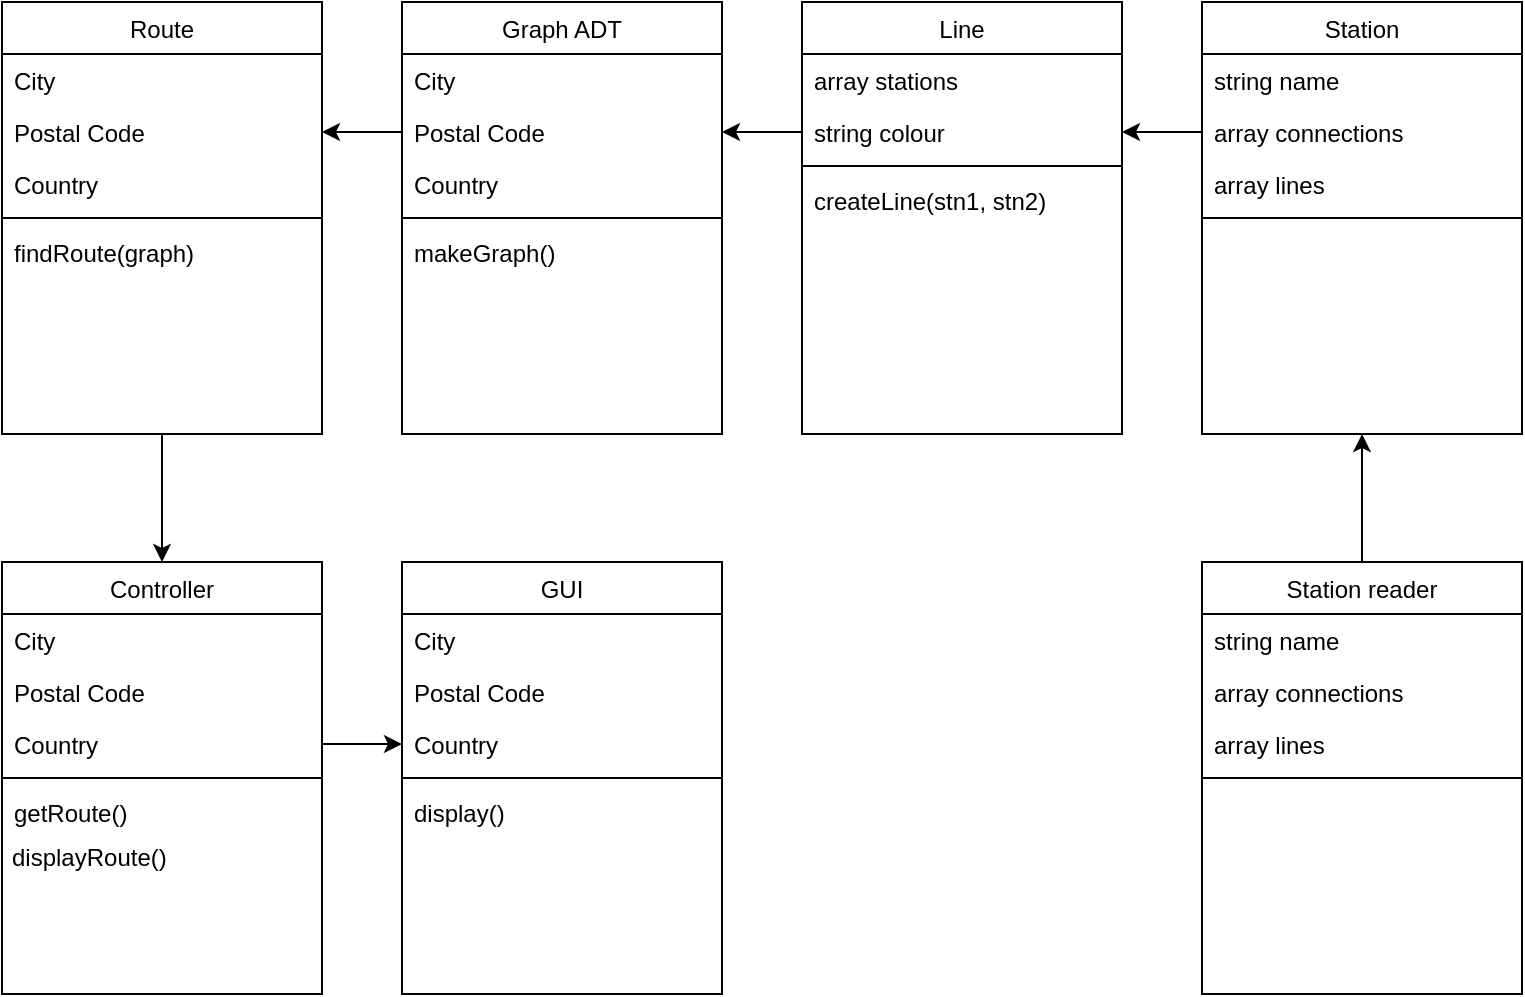 <mxfile version="14.1.8" type="device"><diagram id="C5RBs43oDa-KdzZeNtuy" name="Page-1"><mxGraphModel dx="1422" dy="862" grid="1" gridSize="10" guides="1" tooltips="1" connect="1" arrows="1" fold="1" page="1" pageScale="1" pageWidth="827" pageHeight="1169" math="0" shadow="0"><root><mxCell id="WIyWlLk6GJQsqaUBKTNV-0"/><mxCell id="WIyWlLk6GJQsqaUBKTNV-1" parent="WIyWlLk6GJQsqaUBKTNV-0"/><mxCell id="4SC2Tk2mG6LgWdHlzFk9-49" style="edgeStyle=orthogonalEdgeStyle;rounded=0;orthogonalLoop=1;jettySize=auto;html=1;exitX=0.5;exitY=1;exitDx=0;exitDy=0;entryX=0.5;entryY=0;entryDx=0;entryDy=0;" parent="WIyWlLk6GJQsqaUBKTNV-1" source="zkfFHV4jXpPFQw0GAbJ--17" target="4SC2Tk2mG6LgWdHlzFk9-18" edge="1"><mxGeometry relative="1" as="geometry"/></mxCell><mxCell id="zkfFHV4jXpPFQw0GAbJ--17" value="Route" style="swimlane;fontStyle=0;align=center;verticalAlign=top;childLayout=stackLayout;horizontal=1;startSize=26;horizontalStack=0;resizeParent=1;resizeLast=0;collapsible=1;marginBottom=0;rounded=0;shadow=0;strokeWidth=1;" parent="WIyWlLk6GJQsqaUBKTNV-1" vertex="1"><mxGeometry x="40" y="40" width="160" height="216" as="geometry"><mxRectangle x="550" y="140" width="160" height="26" as="alternateBounds"/></mxGeometry></mxCell><mxCell id="zkfFHV4jXpPFQw0GAbJ--19" value="City" style="text;align=left;verticalAlign=top;spacingLeft=4;spacingRight=4;overflow=hidden;rotatable=0;points=[[0,0.5],[1,0.5]];portConstraint=eastwest;rounded=0;shadow=0;html=0;" parent="zkfFHV4jXpPFQw0GAbJ--17" vertex="1"><mxGeometry y="26" width="160" height="26" as="geometry"/></mxCell><mxCell id="zkfFHV4jXpPFQw0GAbJ--21" value="Postal Code" style="text;align=left;verticalAlign=top;spacingLeft=4;spacingRight=4;overflow=hidden;rotatable=0;points=[[0,0.5],[1,0.5]];portConstraint=eastwest;rounded=0;shadow=0;html=0;" parent="zkfFHV4jXpPFQw0GAbJ--17" vertex="1"><mxGeometry y="52" width="160" height="26" as="geometry"/></mxCell><mxCell id="zkfFHV4jXpPFQw0GAbJ--22" value="Country" style="text;align=left;verticalAlign=top;spacingLeft=4;spacingRight=4;overflow=hidden;rotatable=0;points=[[0,0.5],[1,0.5]];portConstraint=eastwest;rounded=0;shadow=0;html=0;" parent="zkfFHV4jXpPFQw0GAbJ--17" vertex="1"><mxGeometry y="78" width="160" height="26" as="geometry"/></mxCell><mxCell id="zkfFHV4jXpPFQw0GAbJ--23" value="" style="line;html=1;strokeWidth=1;align=left;verticalAlign=middle;spacingTop=-1;spacingLeft=3;spacingRight=3;rotatable=0;labelPosition=right;points=[];portConstraint=eastwest;" parent="zkfFHV4jXpPFQw0GAbJ--17" vertex="1"><mxGeometry y="104" width="160" height="8" as="geometry"/></mxCell><mxCell id="zkfFHV4jXpPFQw0GAbJ--24" value="findRoute(graph)" style="text;align=left;verticalAlign=top;spacingLeft=4;spacingRight=4;overflow=hidden;rotatable=0;points=[[0,0.5],[1,0.5]];portConstraint=eastwest;" parent="zkfFHV4jXpPFQw0GAbJ--17" vertex="1"><mxGeometry y="112" width="160" height="26" as="geometry"/></mxCell><mxCell id="4SC2Tk2mG6LgWdHlzFk9-11" value="Station" style="swimlane;fontStyle=0;align=center;verticalAlign=top;childLayout=stackLayout;horizontal=1;startSize=26;horizontalStack=0;resizeParent=1;resizeLast=0;collapsible=1;marginBottom=0;rounded=0;shadow=0;strokeWidth=1;" parent="WIyWlLk6GJQsqaUBKTNV-1" vertex="1"><mxGeometry x="640" y="40" width="160" height="216" as="geometry"><mxRectangle x="550" y="140" width="160" height="26" as="alternateBounds"/></mxGeometry></mxCell><mxCell id="4SC2Tk2mG6LgWdHlzFk9-12" value="string name" style="text;align=left;verticalAlign=top;spacingLeft=4;spacingRight=4;overflow=hidden;rotatable=0;points=[[0,0.5],[1,0.5]];portConstraint=eastwest;rounded=0;shadow=0;html=0;" parent="4SC2Tk2mG6LgWdHlzFk9-11" vertex="1"><mxGeometry y="26" width="160" height="26" as="geometry"/></mxCell><mxCell id="4SC2Tk2mG6LgWdHlzFk9-13" value="array connections" style="text;align=left;verticalAlign=top;spacingLeft=4;spacingRight=4;overflow=hidden;rotatable=0;points=[[0,0.5],[1,0.5]];portConstraint=eastwest;rounded=0;shadow=0;html=0;" parent="4SC2Tk2mG6LgWdHlzFk9-11" vertex="1"><mxGeometry y="52" width="160" height="26" as="geometry"/></mxCell><mxCell id="4SC2Tk2mG6LgWdHlzFk9-14" value="array lines" style="text;align=left;verticalAlign=top;spacingLeft=4;spacingRight=4;overflow=hidden;rotatable=0;points=[[0,0.5],[1,0.5]];portConstraint=eastwest;rounded=0;shadow=0;html=0;" parent="4SC2Tk2mG6LgWdHlzFk9-11" vertex="1"><mxGeometry y="78" width="160" height="26" as="geometry"/></mxCell><mxCell id="4SC2Tk2mG6LgWdHlzFk9-15" value="" style="line;html=1;strokeWidth=1;align=left;verticalAlign=middle;spacingTop=-1;spacingLeft=3;spacingRight=3;rotatable=0;labelPosition=right;points=[];portConstraint=eastwest;" parent="4SC2Tk2mG6LgWdHlzFk9-11" vertex="1"><mxGeometry y="104" width="160" height="8" as="geometry"/></mxCell><mxCell id="4SC2Tk2mG6LgWdHlzFk9-18" value="Controller" style="swimlane;fontStyle=0;align=center;verticalAlign=top;childLayout=stackLayout;horizontal=1;startSize=26;horizontalStack=0;resizeParent=1;resizeLast=0;collapsible=1;marginBottom=0;rounded=0;shadow=0;strokeWidth=1;" parent="WIyWlLk6GJQsqaUBKTNV-1" vertex="1"><mxGeometry x="40" y="320" width="160" height="216" as="geometry"><mxRectangle x="550" y="140" width="160" height="26" as="alternateBounds"/></mxGeometry></mxCell><mxCell id="4SC2Tk2mG6LgWdHlzFk9-19" value="City" style="text;align=left;verticalAlign=top;spacingLeft=4;spacingRight=4;overflow=hidden;rotatable=0;points=[[0,0.5],[1,0.5]];portConstraint=eastwest;rounded=0;shadow=0;html=0;" parent="4SC2Tk2mG6LgWdHlzFk9-18" vertex="1"><mxGeometry y="26" width="160" height="26" as="geometry"/></mxCell><mxCell id="4SC2Tk2mG6LgWdHlzFk9-20" value="Postal Code" style="text;align=left;verticalAlign=top;spacingLeft=4;spacingRight=4;overflow=hidden;rotatable=0;points=[[0,0.5],[1,0.5]];portConstraint=eastwest;rounded=0;shadow=0;html=0;" parent="4SC2Tk2mG6LgWdHlzFk9-18" vertex="1"><mxGeometry y="52" width="160" height="26" as="geometry"/></mxCell><mxCell id="4SC2Tk2mG6LgWdHlzFk9-21" value="Country" style="text;align=left;verticalAlign=top;spacingLeft=4;spacingRight=4;overflow=hidden;rotatable=0;points=[[0,0.5],[1,0.5]];portConstraint=eastwest;rounded=0;shadow=0;html=0;" parent="4SC2Tk2mG6LgWdHlzFk9-18" vertex="1"><mxGeometry y="78" width="160" height="26" as="geometry"/></mxCell><mxCell id="4SC2Tk2mG6LgWdHlzFk9-22" value="" style="line;html=1;strokeWidth=1;align=left;verticalAlign=middle;spacingTop=-1;spacingLeft=3;spacingRight=3;rotatable=0;labelPosition=right;points=[];portConstraint=eastwest;" parent="4SC2Tk2mG6LgWdHlzFk9-18" vertex="1"><mxGeometry y="104" width="160" height="8" as="geometry"/></mxCell><mxCell id="4SC2Tk2mG6LgWdHlzFk9-23" value="getRoute()" style="text;align=left;verticalAlign=top;spacingLeft=4;spacingRight=4;overflow=hidden;rotatable=0;points=[[0,0.5],[1,0.5]];portConstraint=eastwest;" parent="4SC2Tk2mG6LgWdHlzFk9-18" vertex="1"><mxGeometry y="112" width="160" height="26" as="geometry"/></mxCell><mxCell id="4SC2Tk2mG6LgWdHlzFk9-52" value="&lt;div&gt;&lt;span&gt;displayRoute()&lt;/span&gt;&lt;/div&gt;" style="text;html=1;strokeColor=none;fillColor=none;align=left;verticalAlign=middle;whiteSpace=wrap;rounded=0;spacing=5;" parent="4SC2Tk2mG6LgWdHlzFk9-18" vertex="1"><mxGeometry y="138" width="160" height="20" as="geometry"/></mxCell><mxCell id="4SC2Tk2mG6LgWdHlzFk9-25" value="GUI" style="swimlane;fontStyle=0;align=center;verticalAlign=top;childLayout=stackLayout;horizontal=1;startSize=26;horizontalStack=0;resizeParent=1;resizeLast=0;collapsible=1;marginBottom=0;rounded=0;shadow=0;strokeWidth=1;" parent="WIyWlLk6GJQsqaUBKTNV-1" vertex="1"><mxGeometry x="240" y="320" width="160" height="216" as="geometry"><mxRectangle x="550" y="140" width="160" height="26" as="alternateBounds"/></mxGeometry></mxCell><mxCell id="4SC2Tk2mG6LgWdHlzFk9-26" value="City" style="text;align=left;verticalAlign=top;spacingLeft=4;spacingRight=4;overflow=hidden;rotatable=0;points=[[0,0.5],[1,0.5]];portConstraint=eastwest;rounded=0;shadow=0;html=0;" parent="4SC2Tk2mG6LgWdHlzFk9-25" vertex="1"><mxGeometry y="26" width="160" height="26" as="geometry"/></mxCell><mxCell id="4SC2Tk2mG6LgWdHlzFk9-27" value="Postal Code" style="text;align=left;verticalAlign=top;spacingLeft=4;spacingRight=4;overflow=hidden;rotatable=0;points=[[0,0.5],[1,0.5]];portConstraint=eastwest;rounded=0;shadow=0;html=0;" parent="4SC2Tk2mG6LgWdHlzFk9-25" vertex="1"><mxGeometry y="52" width="160" height="26" as="geometry"/></mxCell><mxCell id="4SC2Tk2mG6LgWdHlzFk9-28" value="Country" style="text;align=left;verticalAlign=top;spacingLeft=4;spacingRight=4;overflow=hidden;rotatable=0;points=[[0,0.5],[1,0.5]];portConstraint=eastwest;rounded=0;shadow=0;html=0;" parent="4SC2Tk2mG6LgWdHlzFk9-25" vertex="1"><mxGeometry y="78" width="160" height="26" as="geometry"/></mxCell><mxCell id="4SC2Tk2mG6LgWdHlzFk9-29" value="" style="line;html=1;strokeWidth=1;align=left;verticalAlign=middle;spacingTop=-1;spacingLeft=3;spacingRight=3;rotatable=0;labelPosition=right;points=[];portConstraint=eastwest;" parent="4SC2Tk2mG6LgWdHlzFk9-25" vertex="1"><mxGeometry y="104" width="160" height="8" as="geometry"/></mxCell><mxCell id="4SC2Tk2mG6LgWdHlzFk9-30" value="display()" style="text;align=left;verticalAlign=top;spacingLeft=4;spacingRight=4;overflow=hidden;rotatable=0;points=[[0,0.5],[1,0.5]];portConstraint=eastwest;" parent="4SC2Tk2mG6LgWdHlzFk9-25" vertex="1"><mxGeometry y="112" width="160" height="26" as="geometry"/></mxCell><mxCell id="4SC2Tk2mG6LgWdHlzFk9-32" value="Line" style="swimlane;fontStyle=0;align=center;verticalAlign=top;childLayout=stackLayout;horizontal=1;startSize=26;horizontalStack=0;resizeParent=1;resizeLast=0;collapsible=1;marginBottom=0;rounded=0;shadow=0;strokeWidth=1;" parent="WIyWlLk6GJQsqaUBKTNV-1" vertex="1"><mxGeometry x="440" y="40" width="160" height="216" as="geometry"><mxRectangle x="550" y="140" width="160" height="26" as="alternateBounds"/></mxGeometry></mxCell><mxCell id="4SC2Tk2mG6LgWdHlzFk9-33" value="array stations" style="text;align=left;verticalAlign=top;spacingLeft=4;spacingRight=4;overflow=hidden;rotatable=0;points=[[0,0.5],[1,0.5]];portConstraint=eastwest;rounded=0;shadow=0;html=0;" parent="4SC2Tk2mG6LgWdHlzFk9-32" vertex="1"><mxGeometry y="26" width="160" height="26" as="geometry"/></mxCell><mxCell id="4SC2Tk2mG6LgWdHlzFk9-34" value="string colour" style="text;align=left;verticalAlign=top;spacingLeft=4;spacingRight=4;overflow=hidden;rotatable=0;points=[[0,0.5],[1,0.5]];portConstraint=eastwest;rounded=0;shadow=0;html=0;" parent="4SC2Tk2mG6LgWdHlzFk9-32" vertex="1"><mxGeometry y="52" width="160" height="26" as="geometry"/></mxCell><mxCell id="4SC2Tk2mG6LgWdHlzFk9-36" value="" style="line;html=1;strokeWidth=1;align=left;verticalAlign=middle;spacingTop=-1;spacingLeft=3;spacingRight=3;rotatable=0;labelPosition=right;points=[];portConstraint=eastwest;" parent="4SC2Tk2mG6LgWdHlzFk9-32" vertex="1"><mxGeometry y="78" width="160" height="8" as="geometry"/></mxCell><mxCell id="4SC2Tk2mG6LgWdHlzFk9-37" value="createLine(stn1, stn2)" style="text;align=left;verticalAlign=top;spacingLeft=4;spacingRight=4;overflow=hidden;rotatable=0;points=[[0,0.5],[1,0.5]];portConstraint=eastwest;" parent="4SC2Tk2mG6LgWdHlzFk9-32" vertex="1"><mxGeometry y="86" width="160" height="26" as="geometry"/></mxCell><mxCell id="4SC2Tk2mG6LgWdHlzFk9-39" value="Graph ADT" style="swimlane;fontStyle=0;align=center;verticalAlign=top;childLayout=stackLayout;horizontal=1;startSize=26;horizontalStack=0;resizeParent=1;resizeLast=0;collapsible=1;marginBottom=0;rounded=0;shadow=0;strokeWidth=1;" parent="WIyWlLk6GJQsqaUBKTNV-1" vertex="1"><mxGeometry x="240" y="40" width="160" height="216" as="geometry"><mxRectangle x="550" y="140" width="160" height="26" as="alternateBounds"/></mxGeometry></mxCell><mxCell id="4SC2Tk2mG6LgWdHlzFk9-40" value="City" style="text;align=left;verticalAlign=top;spacingLeft=4;spacingRight=4;overflow=hidden;rotatable=0;points=[[0,0.5],[1,0.5]];portConstraint=eastwest;rounded=0;shadow=0;html=0;" parent="4SC2Tk2mG6LgWdHlzFk9-39" vertex="1"><mxGeometry y="26" width="160" height="26" as="geometry"/></mxCell><mxCell id="4SC2Tk2mG6LgWdHlzFk9-41" value="Postal Code" style="text;align=left;verticalAlign=top;spacingLeft=4;spacingRight=4;overflow=hidden;rotatable=0;points=[[0,0.5],[1,0.5]];portConstraint=eastwest;rounded=0;shadow=0;html=0;" parent="4SC2Tk2mG6LgWdHlzFk9-39" vertex="1"><mxGeometry y="52" width="160" height="26" as="geometry"/></mxCell><mxCell id="4SC2Tk2mG6LgWdHlzFk9-42" value="Country" style="text;align=left;verticalAlign=top;spacingLeft=4;spacingRight=4;overflow=hidden;rotatable=0;points=[[0,0.5],[1,0.5]];portConstraint=eastwest;rounded=0;shadow=0;html=0;" parent="4SC2Tk2mG6LgWdHlzFk9-39" vertex="1"><mxGeometry y="78" width="160" height="26" as="geometry"/></mxCell><mxCell id="4SC2Tk2mG6LgWdHlzFk9-43" value="" style="line;html=1;strokeWidth=1;align=left;verticalAlign=middle;spacingTop=-1;spacingLeft=3;spacingRight=3;rotatable=0;labelPosition=right;points=[];portConstraint=eastwest;" parent="4SC2Tk2mG6LgWdHlzFk9-39" vertex="1"><mxGeometry y="104" width="160" height="8" as="geometry"/></mxCell><mxCell id="4SC2Tk2mG6LgWdHlzFk9-44" value="makeGraph()" style="text;align=left;verticalAlign=top;spacingLeft=4;spacingRight=4;overflow=hidden;rotatable=0;points=[[0,0.5],[1,0.5]];portConstraint=eastwest;" parent="4SC2Tk2mG6LgWdHlzFk9-39" vertex="1"><mxGeometry y="112" width="160" height="26" as="geometry"/></mxCell><mxCell id="4SC2Tk2mG6LgWdHlzFk9-46" style="edgeStyle=orthogonalEdgeStyle;rounded=0;orthogonalLoop=1;jettySize=auto;html=1;exitX=0;exitY=0.5;exitDx=0;exitDy=0;entryX=1;entryY=0.5;entryDx=0;entryDy=0;" parent="WIyWlLk6GJQsqaUBKTNV-1" source="4SC2Tk2mG6LgWdHlzFk9-34" target="4SC2Tk2mG6LgWdHlzFk9-41" edge="1"><mxGeometry relative="1" as="geometry"/></mxCell><mxCell id="4SC2Tk2mG6LgWdHlzFk9-47" style="edgeStyle=orthogonalEdgeStyle;rounded=0;orthogonalLoop=1;jettySize=auto;html=1;exitX=0;exitY=0.5;exitDx=0;exitDy=0;entryX=1;entryY=0.5;entryDx=0;entryDy=0;" parent="WIyWlLk6GJQsqaUBKTNV-1" source="4SC2Tk2mG6LgWdHlzFk9-41" target="zkfFHV4jXpPFQw0GAbJ--21" edge="1"><mxGeometry relative="1" as="geometry"/></mxCell><mxCell id="4SC2Tk2mG6LgWdHlzFk9-48" style="edgeStyle=orthogonalEdgeStyle;rounded=0;orthogonalLoop=1;jettySize=auto;html=1;exitX=0;exitY=0.5;exitDx=0;exitDy=0;entryX=1;entryY=0.5;entryDx=0;entryDy=0;" parent="WIyWlLk6GJQsqaUBKTNV-1" source="4SC2Tk2mG6LgWdHlzFk9-13" target="4SC2Tk2mG6LgWdHlzFk9-34" edge="1"><mxGeometry relative="1" as="geometry"/></mxCell><mxCell id="4SC2Tk2mG6LgWdHlzFk9-51" style="edgeStyle=orthogonalEdgeStyle;rounded=0;orthogonalLoop=1;jettySize=auto;html=1;exitX=1;exitY=0.5;exitDx=0;exitDy=0;entryX=0;entryY=0.5;entryDx=0;entryDy=0;" parent="WIyWlLk6GJQsqaUBKTNV-1" source="4SC2Tk2mG6LgWdHlzFk9-21" target="4SC2Tk2mG6LgWdHlzFk9-28" edge="1"><mxGeometry relative="1" as="geometry"><Array as="points"><mxPoint x="230" y="411"/><mxPoint x="230" y="411"/></Array></mxGeometry></mxCell><mxCell id="idqbfcl0qBXYssHETf4H-9" style="edgeStyle=orthogonalEdgeStyle;rounded=0;orthogonalLoop=1;jettySize=auto;html=1;exitX=0.5;exitY=0;exitDx=0;exitDy=0;entryX=0.5;entryY=1;entryDx=0;entryDy=0;" edge="1" parent="WIyWlLk6GJQsqaUBKTNV-1" source="idqbfcl0qBXYssHETf4H-4" target="4SC2Tk2mG6LgWdHlzFk9-11"><mxGeometry relative="1" as="geometry"/></mxCell><mxCell id="idqbfcl0qBXYssHETf4H-4" value="Station reader" style="swimlane;fontStyle=0;align=center;verticalAlign=top;childLayout=stackLayout;horizontal=1;startSize=26;horizontalStack=0;resizeParent=1;resizeLast=0;collapsible=1;marginBottom=0;rounded=0;shadow=0;strokeWidth=1;" vertex="1" parent="WIyWlLk6GJQsqaUBKTNV-1"><mxGeometry x="640" y="320" width="160" height="216" as="geometry"><mxRectangle x="550" y="140" width="160" height="26" as="alternateBounds"/></mxGeometry></mxCell><mxCell id="idqbfcl0qBXYssHETf4H-5" value="string name" style="text;align=left;verticalAlign=top;spacingLeft=4;spacingRight=4;overflow=hidden;rotatable=0;points=[[0,0.5],[1,0.5]];portConstraint=eastwest;rounded=0;shadow=0;html=0;" vertex="1" parent="idqbfcl0qBXYssHETf4H-4"><mxGeometry y="26" width="160" height="26" as="geometry"/></mxCell><mxCell id="idqbfcl0qBXYssHETf4H-6" value="array connections" style="text;align=left;verticalAlign=top;spacingLeft=4;spacingRight=4;overflow=hidden;rotatable=0;points=[[0,0.5],[1,0.5]];portConstraint=eastwest;rounded=0;shadow=0;html=0;" vertex="1" parent="idqbfcl0qBXYssHETf4H-4"><mxGeometry y="52" width="160" height="26" as="geometry"/></mxCell><mxCell id="idqbfcl0qBXYssHETf4H-7" value="array lines" style="text;align=left;verticalAlign=top;spacingLeft=4;spacingRight=4;overflow=hidden;rotatable=0;points=[[0,0.5],[1,0.5]];portConstraint=eastwest;rounded=0;shadow=0;html=0;" vertex="1" parent="idqbfcl0qBXYssHETf4H-4"><mxGeometry y="78" width="160" height="26" as="geometry"/></mxCell><mxCell id="idqbfcl0qBXYssHETf4H-8" value="" style="line;html=1;strokeWidth=1;align=left;verticalAlign=middle;spacingTop=-1;spacingLeft=3;spacingRight=3;rotatable=0;labelPosition=right;points=[];portConstraint=eastwest;" vertex="1" parent="idqbfcl0qBXYssHETf4H-4"><mxGeometry y="104" width="160" height="8" as="geometry"/></mxCell></root></mxGraphModel></diagram></mxfile>